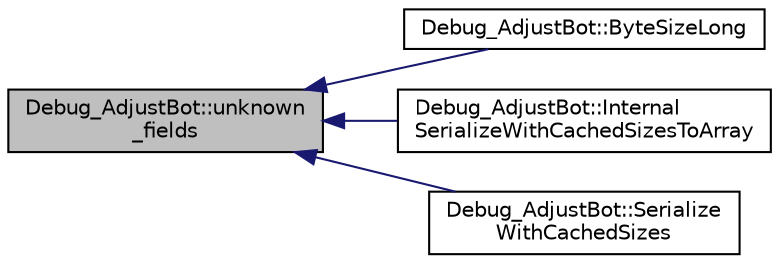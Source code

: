 digraph "Debug_AdjustBot::unknown_fields"
{
 // INTERACTIVE_SVG=YES
  edge [fontname="Helvetica",fontsize="10",labelfontname="Helvetica",labelfontsize="10"];
  node [fontname="Helvetica",fontsize="10",shape=record];
  rankdir="LR";
  Node1 [label="Debug_AdjustBot::unknown\l_fields",height=0.2,width=0.4,color="black", fillcolor="grey75", style="filled", fontcolor="black"];
  Node1 -> Node2 [dir="back",color="midnightblue",fontsize="10",style="solid",fontname="Helvetica"];
  Node2 [label="Debug_AdjustBot::ByteSizeLong",height=0.2,width=0.4,color="black", fillcolor="white", style="filled",URL="$de/dd5/class_debug___adjust_bot.html#a3b2eda33267a8417670ecde9f8aa93e9"];
  Node1 -> Node3 [dir="back",color="midnightblue",fontsize="10",style="solid",fontname="Helvetica"];
  Node3 [label="Debug_AdjustBot::Internal\lSerializeWithCachedSizesToArray",height=0.2,width=0.4,color="black", fillcolor="white", style="filled",URL="$de/dd5/class_debug___adjust_bot.html#a6835c4733a54627527fc73582902f9d0"];
  Node1 -> Node4 [dir="back",color="midnightblue",fontsize="10",style="solid",fontname="Helvetica"];
  Node4 [label="Debug_AdjustBot::Serialize\lWithCachedSizes",height=0.2,width=0.4,color="black", fillcolor="white", style="filled",URL="$de/dd5/class_debug___adjust_bot.html#a9994c918f6abc52fedbf45a998e1a845"];
}
